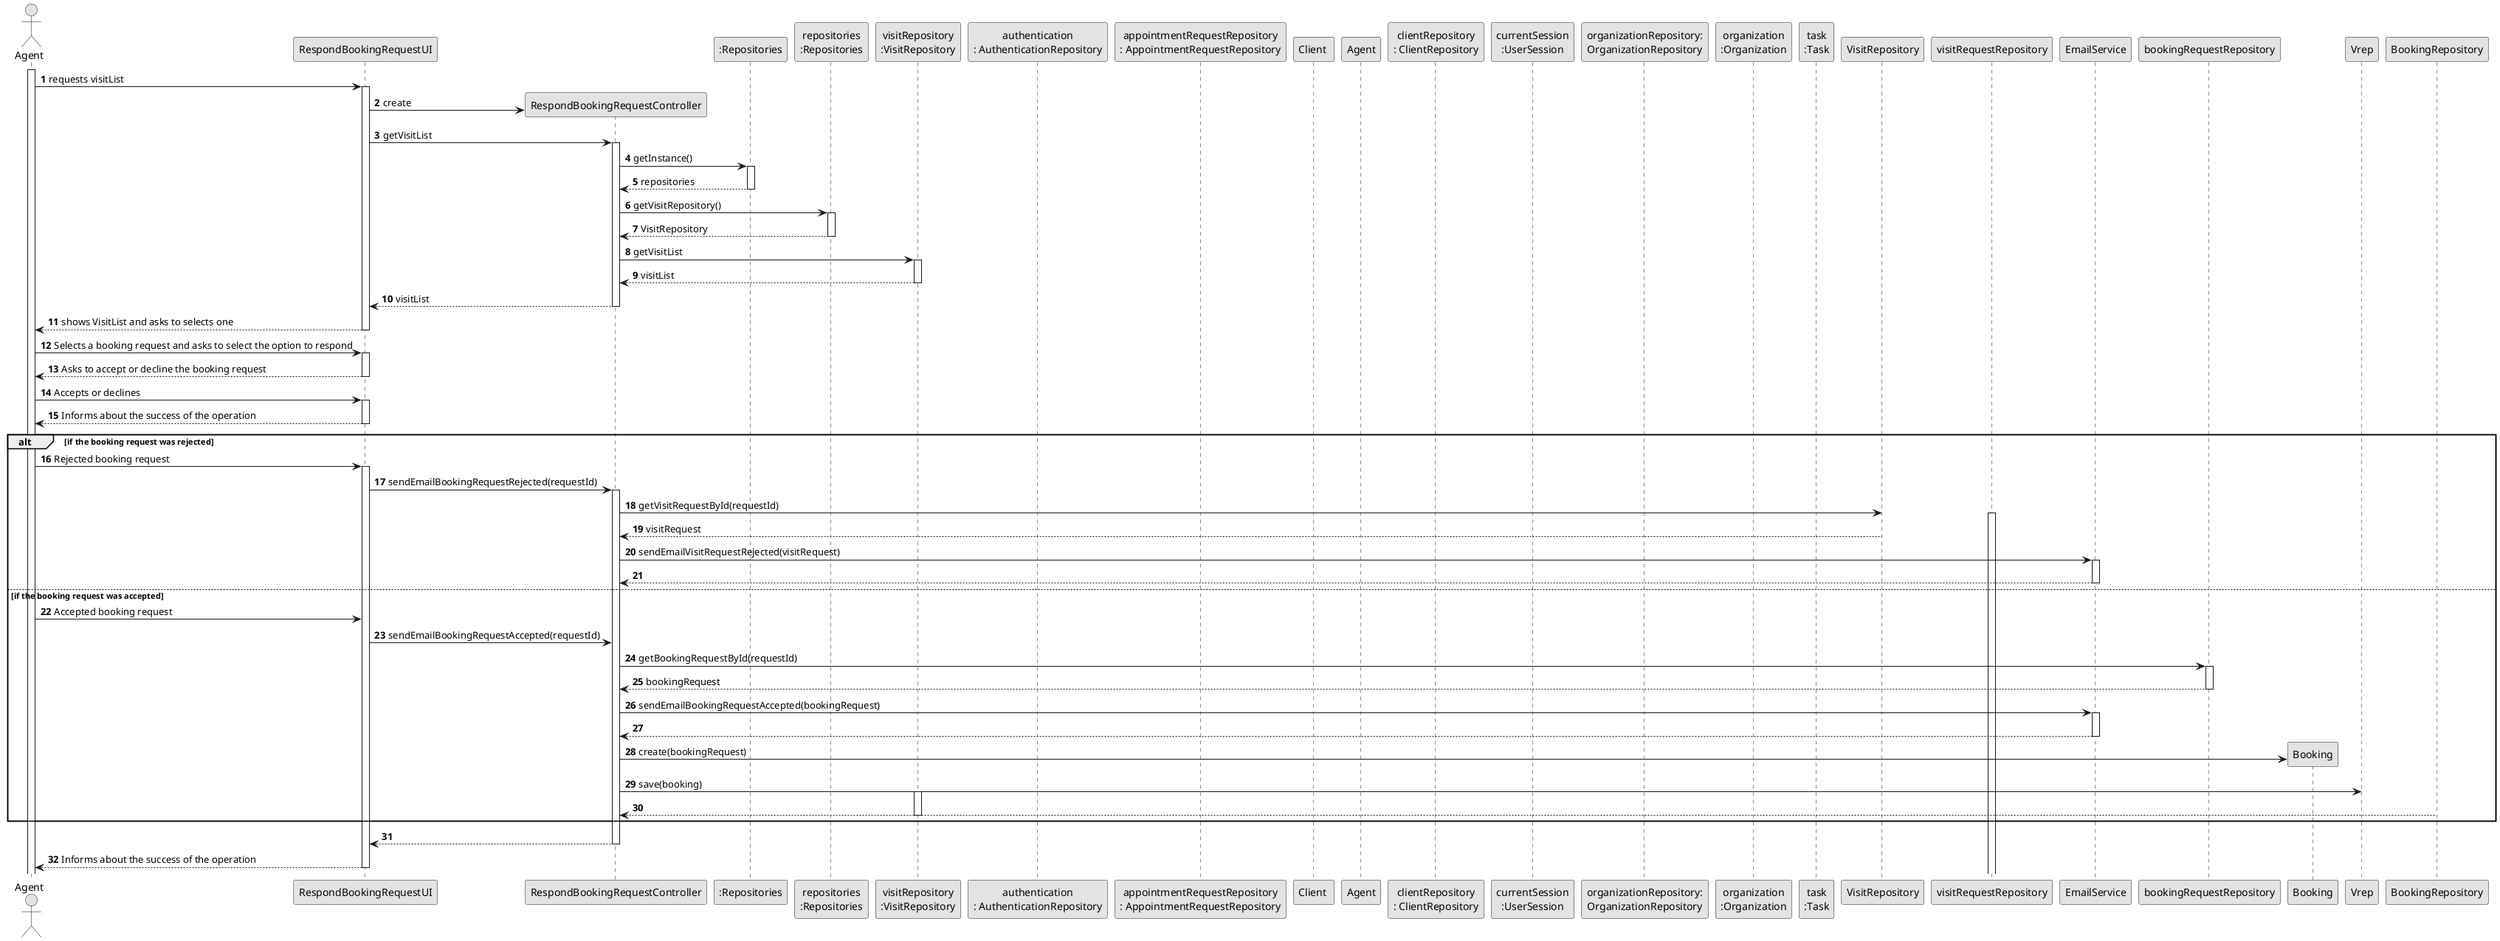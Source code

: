 @startuml
skinparam monochrome true
skinparam packageStyle rectangle
skinparam shadowing false

autonumber

'hide footbox
actor "Agent" as ADM
participant "RespondBookingRequestUI" as UI
participant "RespondBookingRequestController" as CTRL
participant ":Repositories" as Repositories
participant "repositories\n:Repositories" as Rep
participant "visitRepository\n:VisitRepository" as VRep
participant "authentication\n: AuthenticationRepository" as AuRep
participant "appointmentRequestRepository\n: AppointmentRequestRepository" as ApRep
participant "clientRepository\n: ClientRepository" as TaskCategoryRepository
participant "Client " as Client
participant "Agent"  as Emp


participant "taskCategoryRepository:\nTaskCategoryRepository" as TaskCategoryRepository

participant "currentSession\n:UserSession" as SESSAO
participant "organizationRepository:\nOrganizationRepository" as OrganizationRepository
participant "organization\n:Organization" as ORG
participant "task\n:Task" as TAREFA

activate ADM

        ADM -> UI : requests visitList

        activate UI

'            UI --> ADM : requests data (reference, description,  informal \n description, technical description, duration, cost)
            'create CTRL
            UI -> CTRL** : create

            UI-> CTRL : getVisitList
            activate CTRL

           CTRL -> Repositories : getInstance()
                activate Repositories

                    Repositories --> CTRL: repositories
                deactivate Repositories




           CTRL -> Rep : getVisitRepository()
           activate Rep

           Rep --> CTRL : VisitRepository
           deactivate Rep


            CTRL -> VRep : getVisitList
            activate VRep
           VRep --> CTRL : visitList
           deactivate VRep


           CTRL --> UI : visitList
           deactivate CTRL

UI --> ADM : shows VisitList and asks to selects one
deactivate UI

  ADM -> UI : Selects a booking request and asks to select the option to respond
    activate UI

        UI --> ADM : Asks to accept or decline the booking request
    deactivate UI

    ADM -> UI : Accepts or declines
    activate UI

    UI --> ADM : Informs about the success of the operation
deactivate UI

alt if the booking request was rejected




   ADM -> UI : Rejected booking request

   activate UI

   UI -> CTRL : sendEmailBookingRequestRejected(requestId)



   activate CTRL

   CTRL -> VisitRepository: getVisitRequestById(requestId)

   activate visitRequestRepository

   VisitRepository --> CTRL : visitRequest

   deactivate VisitRepository


   CTRL -> EmailService : sendEmailVisitRequestRejected(visitRequest)


   activate EmailService

   EmailService --> CTRL :



   deactivate EmailService

    else if the booking request was accepted

    ADM -> UI : Accepted booking request



       UI -> CTRL : sendEmailBookingRequestAccepted(requestId)

      CTRL -> bookingRequestRepository: getBookingRequestById(requestId)

       activate bookingRequestRepository

       bookingRequestRepository --> CTRL : bookingRequest

       deactivate bookingRequestRepository





    CTRL -> EmailService : sendEmailBookingRequestAccepted(bookingRequest)

    activate EmailService

    EmailService --> CTRL :

    deactivate EmailService

    CTRL -> Booking** : create(bookingRequest)

    CTRL -> Vrep : save(booking)

    activate VRep

    BookingRepository --> CTRL :

    deactivate VRep



    end

    CTRL --> UI:

    deactivate CTRL

    UI --> ADM : Informs about the success of the operation

    deactivate UI
@enduml